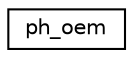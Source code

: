 digraph "Graphical Class Hierarchy"
{
 // LATEX_PDF_SIZE
  edge [fontname="Helvetica",fontsize="10",labelfontname="Helvetica",labelfontsize="10"];
  node [fontname="Helvetica",fontsize="10",shape=record];
  rankdir="LR";
  Node0 [label="ph_oem",height=0.2,width=0.4,color="black", fillcolor="white", style="filled",URL="$structph__oem.html",tooltip="pH OEM device descriptor"];
}
